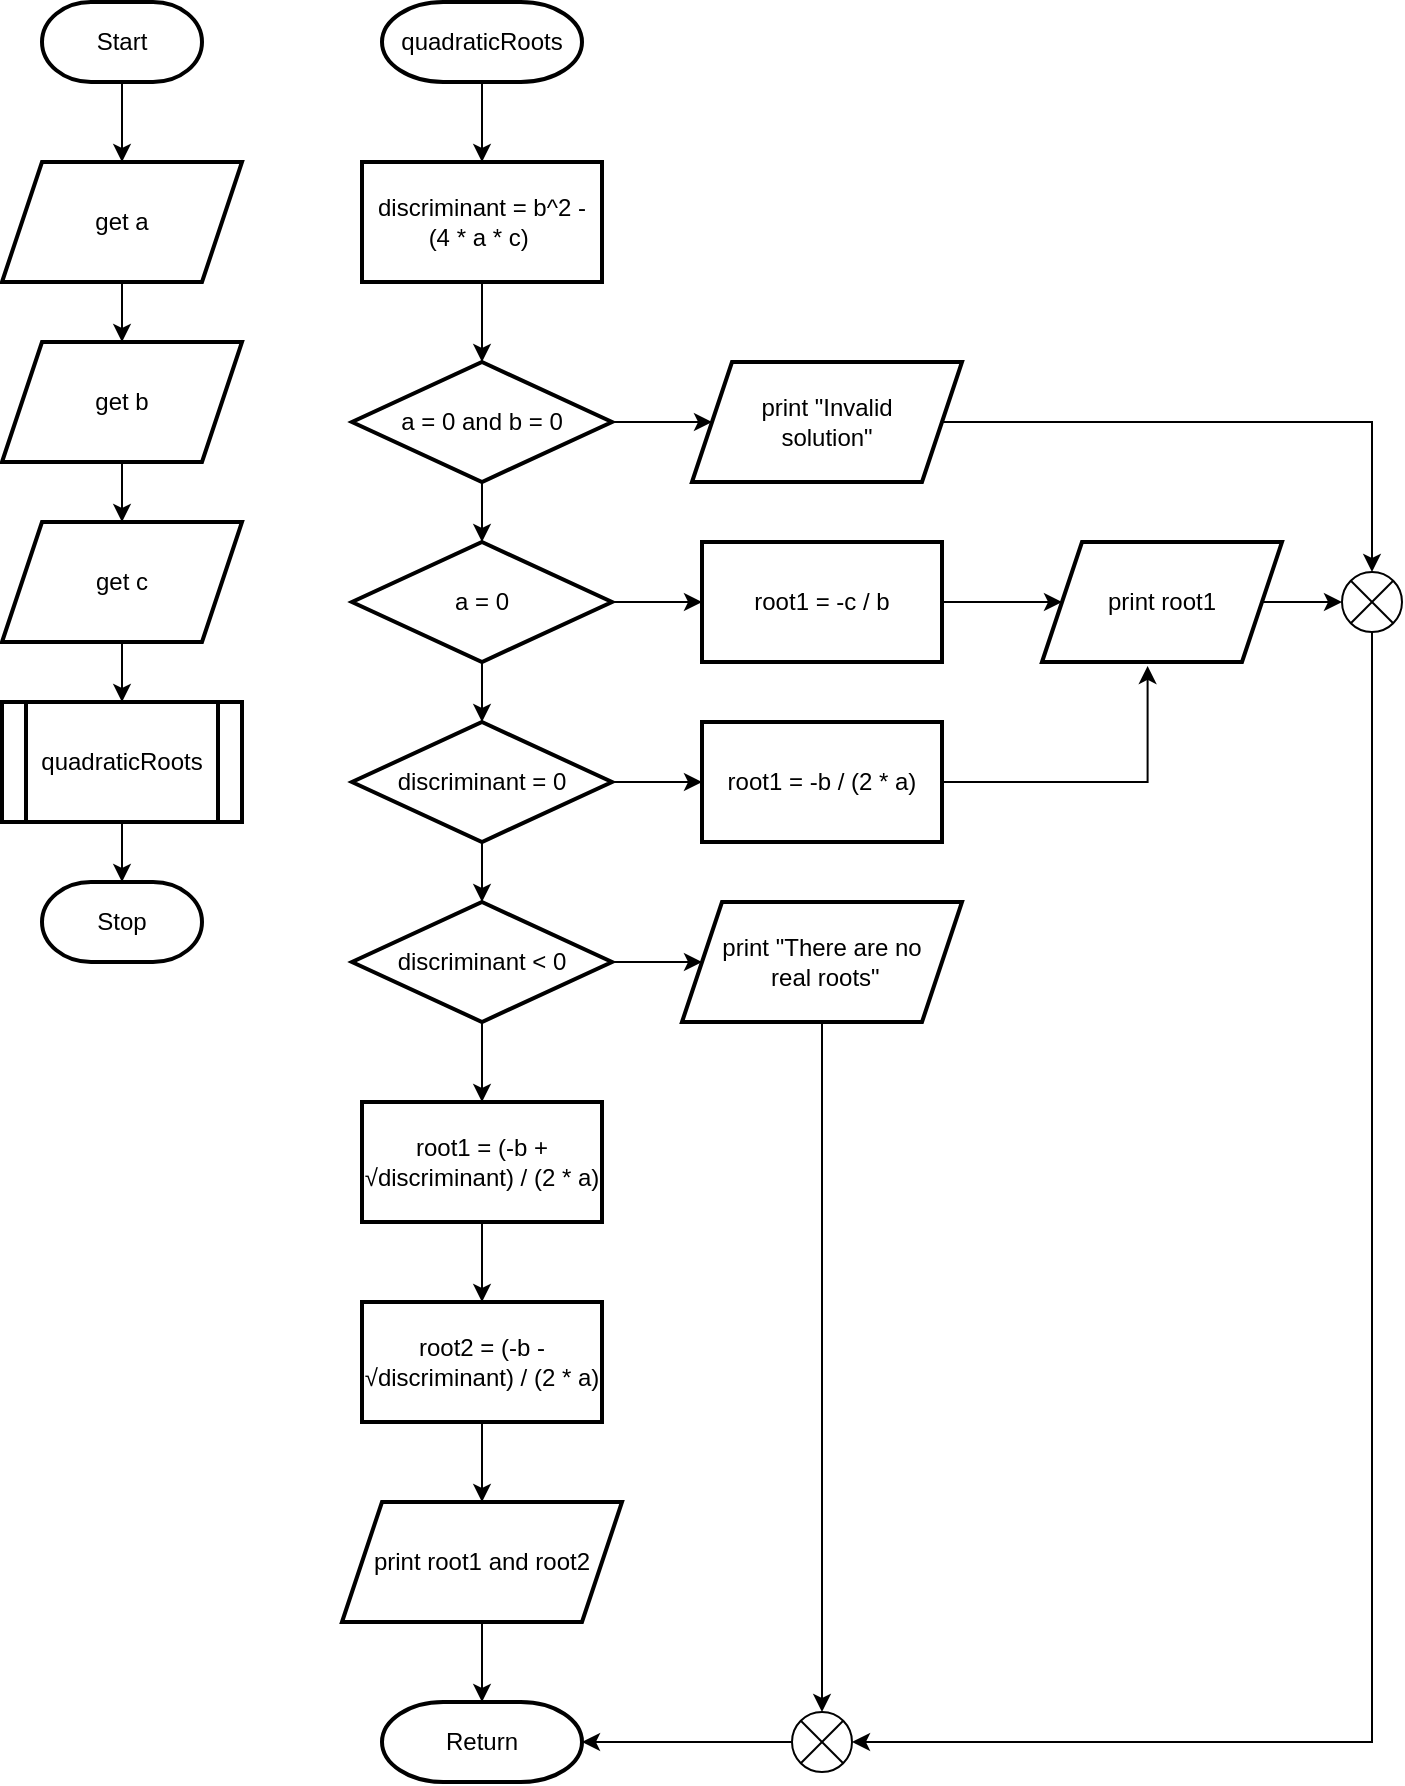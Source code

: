 <mxfile version="22.1.11" type="github">
  <diagram name="Page-1" id="h98hHJG69UWJ3FzKAG8Z">
    <mxGraphModel dx="1441" dy="774" grid="1" gridSize="10" guides="1" tooltips="1" connect="1" arrows="1" fold="1" page="1" pageScale="1" pageWidth="850" pageHeight="1100" math="0" shadow="0">
      <root>
        <mxCell id="0" />
        <mxCell id="1" parent="0" />
        <mxCell id="NrE9wgE44GSuKXMdwOpV-3" value="" style="edgeStyle=orthogonalEdgeStyle;rounded=0;orthogonalLoop=1;jettySize=auto;html=1;" parent="1" source="NrE9wgE44GSuKXMdwOpV-1" target="NrE9wgE44GSuKXMdwOpV-2" edge="1">
          <mxGeometry relative="1" as="geometry" />
        </mxCell>
        <mxCell id="NrE9wgE44GSuKXMdwOpV-1" value="Start" style="strokeWidth=2;html=1;shape=mxgraph.flowchart.terminator;whiteSpace=wrap;" parent="1" vertex="1">
          <mxGeometry x="95" y="70" width="80" height="40" as="geometry" />
        </mxCell>
        <mxCell id="NrE9wgE44GSuKXMdwOpV-5" value="" style="edgeStyle=orthogonalEdgeStyle;rounded=0;orthogonalLoop=1;jettySize=auto;html=1;" parent="1" source="NrE9wgE44GSuKXMdwOpV-2" target="NrE9wgE44GSuKXMdwOpV-4" edge="1">
          <mxGeometry relative="1" as="geometry" />
        </mxCell>
        <mxCell id="NrE9wgE44GSuKXMdwOpV-2" value="get a" style="shape=parallelogram;perimeter=parallelogramPerimeter;whiteSpace=wrap;html=1;fixedSize=1;strokeWidth=2;" parent="1" vertex="1">
          <mxGeometry x="75" y="150" width="120" height="60" as="geometry" />
        </mxCell>
        <mxCell id="NrE9wgE44GSuKXMdwOpV-7" value="" style="edgeStyle=orthogonalEdgeStyle;rounded=0;orthogonalLoop=1;jettySize=auto;html=1;" parent="1" source="NrE9wgE44GSuKXMdwOpV-4" target="NrE9wgE44GSuKXMdwOpV-6" edge="1">
          <mxGeometry relative="1" as="geometry" />
        </mxCell>
        <mxCell id="NrE9wgE44GSuKXMdwOpV-4" value="get b" style="shape=parallelogram;perimeter=parallelogramPerimeter;whiteSpace=wrap;html=1;fixedSize=1;strokeWidth=2;" parent="1" vertex="1">
          <mxGeometry x="75" y="240" width="120" height="60" as="geometry" />
        </mxCell>
        <mxCell id="NrE9wgE44GSuKXMdwOpV-9" value="" style="edgeStyle=orthogonalEdgeStyle;rounded=0;orthogonalLoop=1;jettySize=auto;html=1;" parent="1" source="NrE9wgE44GSuKXMdwOpV-6" target="NrE9wgE44GSuKXMdwOpV-8" edge="1">
          <mxGeometry relative="1" as="geometry" />
        </mxCell>
        <mxCell id="NrE9wgE44GSuKXMdwOpV-6" value="get c" style="shape=parallelogram;perimeter=parallelogramPerimeter;whiteSpace=wrap;html=1;fixedSize=1;strokeWidth=2;" parent="1" vertex="1">
          <mxGeometry x="75" y="330" width="120" height="60" as="geometry" />
        </mxCell>
        <mxCell id="NrE9wgE44GSuKXMdwOpV-11" value="" style="edgeStyle=orthogonalEdgeStyle;rounded=0;orthogonalLoop=1;jettySize=auto;html=1;" parent="1" source="NrE9wgE44GSuKXMdwOpV-8" target="NrE9wgE44GSuKXMdwOpV-10" edge="1">
          <mxGeometry relative="1" as="geometry" />
        </mxCell>
        <mxCell id="NrE9wgE44GSuKXMdwOpV-8" value="quadraticRoots" style="shape=process;whiteSpace=wrap;html=1;backgroundOutline=1;strokeWidth=2;" parent="1" vertex="1">
          <mxGeometry x="75" y="420" width="120" height="60" as="geometry" />
        </mxCell>
        <mxCell id="NrE9wgE44GSuKXMdwOpV-10" value="Stop" style="strokeWidth=2;html=1;shape=mxgraph.flowchart.terminator;whiteSpace=wrap;" parent="1" vertex="1">
          <mxGeometry x="95" y="510" width="80" height="40" as="geometry" />
        </mxCell>
        <mxCell id="NrE9wgE44GSuKXMdwOpV-14" value="" style="edgeStyle=orthogonalEdgeStyle;rounded=0;orthogonalLoop=1;jettySize=auto;html=1;" parent="1" source="NrE9wgE44GSuKXMdwOpV-12" target="NrE9wgE44GSuKXMdwOpV-13" edge="1">
          <mxGeometry relative="1" as="geometry" />
        </mxCell>
        <mxCell id="NrE9wgE44GSuKXMdwOpV-12" value="quadraticRoots" style="strokeWidth=2;html=1;shape=mxgraph.flowchart.terminator;whiteSpace=wrap;" parent="1" vertex="1">
          <mxGeometry x="265" y="70" width="100" height="40" as="geometry" />
        </mxCell>
        <mxCell id="NrE9wgE44GSuKXMdwOpV-16" value="" style="edgeStyle=orthogonalEdgeStyle;rounded=0;orthogonalLoop=1;jettySize=auto;html=1;" parent="1" source="NrE9wgE44GSuKXMdwOpV-13" target="NrE9wgE44GSuKXMdwOpV-15" edge="1">
          <mxGeometry relative="1" as="geometry" />
        </mxCell>
        <mxCell id="NrE9wgE44GSuKXMdwOpV-13" value="discriminant = b^2 - &lt;br&gt;(4 * a * c)&amp;nbsp;" style="whiteSpace=wrap;html=1;strokeWidth=2;" parent="1" vertex="1">
          <mxGeometry x="255" y="150" width="120" height="60" as="geometry" />
        </mxCell>
        <mxCell id="NrE9wgE44GSuKXMdwOpV-18" value="" style="edgeStyle=orthogonalEdgeStyle;rounded=0;orthogonalLoop=1;jettySize=auto;html=1;" parent="1" source="NrE9wgE44GSuKXMdwOpV-15" target="NrE9wgE44GSuKXMdwOpV-17" edge="1">
          <mxGeometry relative="1" as="geometry" />
        </mxCell>
        <mxCell id="NrE9wgE44GSuKXMdwOpV-20" value="" style="edgeStyle=orthogonalEdgeStyle;rounded=0;orthogonalLoop=1;jettySize=auto;html=1;" parent="1" source="NrE9wgE44GSuKXMdwOpV-15" target="NrE9wgE44GSuKXMdwOpV-19" edge="1">
          <mxGeometry relative="1" as="geometry" />
        </mxCell>
        <mxCell id="NrE9wgE44GSuKXMdwOpV-15" value="a = 0 and b = 0" style="rhombus;whiteSpace=wrap;html=1;strokeWidth=2;" parent="1" vertex="1">
          <mxGeometry x="250" y="250" width="130" height="60" as="geometry" />
        </mxCell>
        <mxCell id="NrE9wgE44GSuKXMdwOpV-17" value="print &quot;Invalid &lt;br&gt;solution&quot;" style="shape=parallelogram;perimeter=parallelogramPerimeter;whiteSpace=wrap;html=1;fixedSize=1;strokeWidth=2;" parent="1" vertex="1">
          <mxGeometry x="420" y="250" width="135" height="60" as="geometry" />
        </mxCell>
        <mxCell id="NrE9wgE44GSuKXMdwOpV-22" value="" style="edgeStyle=orthogonalEdgeStyle;rounded=0;orthogonalLoop=1;jettySize=auto;html=1;" parent="1" source="NrE9wgE44GSuKXMdwOpV-19" target="NrE9wgE44GSuKXMdwOpV-21" edge="1">
          <mxGeometry relative="1" as="geometry" />
        </mxCell>
        <mxCell id="NrE9wgE44GSuKXMdwOpV-26" value="" style="edgeStyle=orthogonalEdgeStyle;rounded=0;orthogonalLoop=1;jettySize=auto;html=1;" parent="1" source="NrE9wgE44GSuKXMdwOpV-19" target="NrE9wgE44GSuKXMdwOpV-25" edge="1">
          <mxGeometry relative="1" as="geometry" />
        </mxCell>
        <mxCell id="NrE9wgE44GSuKXMdwOpV-19" value="a = 0" style="rhombus;whiteSpace=wrap;html=1;strokeWidth=2;" parent="1" vertex="1">
          <mxGeometry x="250" y="340" width="130" height="60" as="geometry" />
        </mxCell>
        <mxCell id="NrE9wgE44GSuKXMdwOpV-24" value="" style="edgeStyle=orthogonalEdgeStyle;rounded=0;orthogonalLoop=1;jettySize=auto;html=1;" parent="1" source="NrE9wgE44GSuKXMdwOpV-21" target="NrE9wgE44GSuKXMdwOpV-23" edge="1">
          <mxGeometry relative="1" as="geometry" />
        </mxCell>
        <mxCell id="NrE9wgE44GSuKXMdwOpV-21" value="root1 = -c / b" style="whiteSpace=wrap;html=1;strokeWidth=2;" parent="1" vertex="1">
          <mxGeometry x="425" y="340" width="120" height="60" as="geometry" />
        </mxCell>
        <mxCell id="NrE9wgE44GSuKXMdwOpV-52" value="" style="edgeStyle=orthogonalEdgeStyle;rounded=0;orthogonalLoop=1;jettySize=auto;html=1;" parent="1" source="NrE9wgE44GSuKXMdwOpV-23" target="NrE9wgE44GSuKXMdwOpV-51" edge="1">
          <mxGeometry relative="1" as="geometry" />
        </mxCell>
        <mxCell id="NrE9wgE44GSuKXMdwOpV-23" value="print root1" style="shape=parallelogram;perimeter=parallelogramPerimeter;whiteSpace=wrap;html=1;fixedSize=1;strokeWidth=2;" parent="1" vertex="1">
          <mxGeometry x="595" y="340" width="120" height="60" as="geometry" />
        </mxCell>
        <mxCell id="NrE9wgE44GSuKXMdwOpV-28" value="" style="edgeStyle=orthogonalEdgeStyle;rounded=0;orthogonalLoop=1;jettySize=auto;html=1;" parent="1" source="NrE9wgE44GSuKXMdwOpV-25" target="NrE9wgE44GSuKXMdwOpV-27" edge="1">
          <mxGeometry relative="1" as="geometry" />
        </mxCell>
        <mxCell id="NrE9wgE44GSuKXMdwOpV-31" value="" style="edgeStyle=orthogonalEdgeStyle;rounded=0;orthogonalLoop=1;jettySize=auto;html=1;" parent="1" source="NrE9wgE44GSuKXMdwOpV-25" target="NrE9wgE44GSuKXMdwOpV-30" edge="1">
          <mxGeometry relative="1" as="geometry" />
        </mxCell>
        <mxCell id="NrE9wgE44GSuKXMdwOpV-25" value="discriminant = 0" style="rhombus;whiteSpace=wrap;html=1;strokeWidth=2;" parent="1" vertex="1">
          <mxGeometry x="250" y="430" width="130" height="60" as="geometry" />
        </mxCell>
        <mxCell id="NrE9wgE44GSuKXMdwOpV-29" style="edgeStyle=orthogonalEdgeStyle;rounded=0;orthogonalLoop=1;jettySize=auto;html=1;entryX=0.44;entryY=1.033;entryDx=0;entryDy=0;entryPerimeter=0;" parent="1" source="NrE9wgE44GSuKXMdwOpV-27" target="NrE9wgE44GSuKXMdwOpV-23" edge="1">
          <mxGeometry relative="1" as="geometry" />
        </mxCell>
        <mxCell id="NrE9wgE44GSuKXMdwOpV-27" value="root1 = -b / (2 * a)" style="whiteSpace=wrap;html=1;strokeWidth=2;" parent="1" vertex="1">
          <mxGeometry x="425" y="430" width="120" height="60" as="geometry" />
        </mxCell>
        <mxCell id="NrE9wgE44GSuKXMdwOpV-33" value="" style="edgeStyle=orthogonalEdgeStyle;rounded=0;orthogonalLoop=1;jettySize=auto;html=1;" parent="1" source="NrE9wgE44GSuKXMdwOpV-30" target="NrE9wgE44GSuKXMdwOpV-32" edge="1">
          <mxGeometry relative="1" as="geometry" />
        </mxCell>
        <mxCell id="NrE9wgE44GSuKXMdwOpV-35" value="" style="edgeStyle=orthogonalEdgeStyle;rounded=0;orthogonalLoop=1;jettySize=auto;html=1;" parent="1" source="NrE9wgE44GSuKXMdwOpV-30" target="NrE9wgE44GSuKXMdwOpV-34" edge="1">
          <mxGeometry relative="1" as="geometry" />
        </mxCell>
        <mxCell id="NrE9wgE44GSuKXMdwOpV-30" value="discriminant &amp;lt; 0" style="rhombus;whiteSpace=wrap;html=1;strokeWidth=2;" parent="1" vertex="1">
          <mxGeometry x="250" y="520" width="130" height="60" as="geometry" />
        </mxCell>
        <mxCell id="NrE9wgE44GSuKXMdwOpV-32" value="print &quot;There are no&lt;br&gt;&amp;nbsp;real roots&quot;" style="shape=parallelogram;perimeter=parallelogramPerimeter;whiteSpace=wrap;html=1;fixedSize=1;strokeWidth=2;" parent="1" vertex="1">
          <mxGeometry x="415" y="520" width="140" height="60" as="geometry" />
        </mxCell>
        <mxCell id="NrE9wgE44GSuKXMdwOpV-37" value="" style="edgeStyle=orthogonalEdgeStyle;rounded=0;orthogonalLoop=1;jettySize=auto;html=1;" parent="1" source="NrE9wgE44GSuKXMdwOpV-34" target="NrE9wgE44GSuKXMdwOpV-36" edge="1">
          <mxGeometry relative="1" as="geometry" />
        </mxCell>
        <mxCell id="NrE9wgE44GSuKXMdwOpV-34" value="root1 = (-b + √discriminant) / (2 * a)" style="whiteSpace=wrap;html=1;strokeWidth=2;" parent="1" vertex="1">
          <mxGeometry x="255" y="620" width="120" height="60" as="geometry" />
        </mxCell>
        <mxCell id="NrE9wgE44GSuKXMdwOpV-39" value="" style="edgeStyle=orthogonalEdgeStyle;rounded=0;orthogonalLoop=1;jettySize=auto;html=1;" parent="1" source="NrE9wgE44GSuKXMdwOpV-36" target="NrE9wgE44GSuKXMdwOpV-38" edge="1">
          <mxGeometry relative="1" as="geometry" />
        </mxCell>
        <mxCell id="NrE9wgE44GSuKXMdwOpV-36" value="root2 = (-b - √discriminant) / (2 * a)" style="whiteSpace=wrap;html=1;strokeWidth=2;" parent="1" vertex="1">
          <mxGeometry x="255" y="720" width="120" height="60" as="geometry" />
        </mxCell>
        <mxCell id="NrE9wgE44GSuKXMdwOpV-42" value="" style="edgeStyle=orthogonalEdgeStyle;rounded=0;orthogonalLoop=1;jettySize=auto;html=1;" parent="1" source="NrE9wgE44GSuKXMdwOpV-38" target="NrE9wgE44GSuKXMdwOpV-41" edge="1">
          <mxGeometry relative="1" as="geometry" />
        </mxCell>
        <mxCell id="NrE9wgE44GSuKXMdwOpV-38" value="print root1 and root2" style="shape=parallelogram;perimeter=parallelogramPerimeter;whiteSpace=wrap;html=1;fixedSize=1;strokeWidth=2;" parent="1" vertex="1">
          <mxGeometry x="245" y="820" width="140" height="60" as="geometry" />
        </mxCell>
        <mxCell id="NrE9wgE44GSuKXMdwOpV-41" value="Return" style="strokeWidth=2;html=1;shape=mxgraph.flowchart.terminator;whiteSpace=wrap;" parent="1" vertex="1">
          <mxGeometry x="265" y="920" width="100" height="40" as="geometry" />
        </mxCell>
        <mxCell id="NrE9wgE44GSuKXMdwOpV-46" value="" style="verticalLabelPosition=bottom;verticalAlign=top;html=1;shape=mxgraph.flowchart.or;" parent="1" vertex="1">
          <mxGeometry x="470" y="925" width="30" height="30" as="geometry" />
        </mxCell>
        <mxCell id="NrE9wgE44GSuKXMdwOpV-48" style="edgeStyle=orthogonalEdgeStyle;rounded=0;orthogonalLoop=1;jettySize=auto;html=1;entryX=0.5;entryY=0;entryDx=0;entryDy=0;entryPerimeter=0;" parent="1" source="NrE9wgE44GSuKXMdwOpV-32" target="NrE9wgE44GSuKXMdwOpV-46" edge="1">
          <mxGeometry relative="1" as="geometry" />
        </mxCell>
        <mxCell id="NrE9wgE44GSuKXMdwOpV-49" style="edgeStyle=orthogonalEdgeStyle;rounded=0;orthogonalLoop=1;jettySize=auto;html=1;exitX=0;exitY=0.5;exitDx=0;exitDy=0;exitPerimeter=0;entryX=1;entryY=0.5;entryDx=0;entryDy=0;entryPerimeter=0;" parent="1" source="NrE9wgE44GSuKXMdwOpV-46" target="NrE9wgE44GSuKXMdwOpV-41" edge="1">
          <mxGeometry relative="1" as="geometry" />
        </mxCell>
        <mxCell id="NrE9wgE44GSuKXMdwOpV-51" value="" style="verticalLabelPosition=bottom;verticalAlign=top;html=1;shape=mxgraph.flowchart.or;" parent="1" vertex="1">
          <mxGeometry x="745" y="355" width="30" height="30" as="geometry" />
        </mxCell>
        <mxCell id="NrE9wgE44GSuKXMdwOpV-53" style="edgeStyle=orthogonalEdgeStyle;rounded=0;orthogonalLoop=1;jettySize=auto;html=1;entryX=0.5;entryY=0;entryDx=0;entryDy=0;entryPerimeter=0;" parent="1" source="NrE9wgE44GSuKXMdwOpV-17" target="NrE9wgE44GSuKXMdwOpV-51" edge="1">
          <mxGeometry relative="1" as="geometry" />
        </mxCell>
        <mxCell id="NrE9wgE44GSuKXMdwOpV-54" style="edgeStyle=orthogonalEdgeStyle;rounded=0;orthogonalLoop=1;jettySize=auto;html=1;entryX=1;entryY=0.5;entryDx=0;entryDy=0;entryPerimeter=0;" parent="1" source="NrE9wgE44GSuKXMdwOpV-51" target="NrE9wgE44GSuKXMdwOpV-46" edge="1">
          <mxGeometry relative="1" as="geometry">
            <mxPoint x="760" y="925" as="targetPoint" />
            <Array as="points">
              <mxPoint x="760" y="940" />
            </Array>
          </mxGeometry>
        </mxCell>
      </root>
    </mxGraphModel>
  </diagram>
</mxfile>
